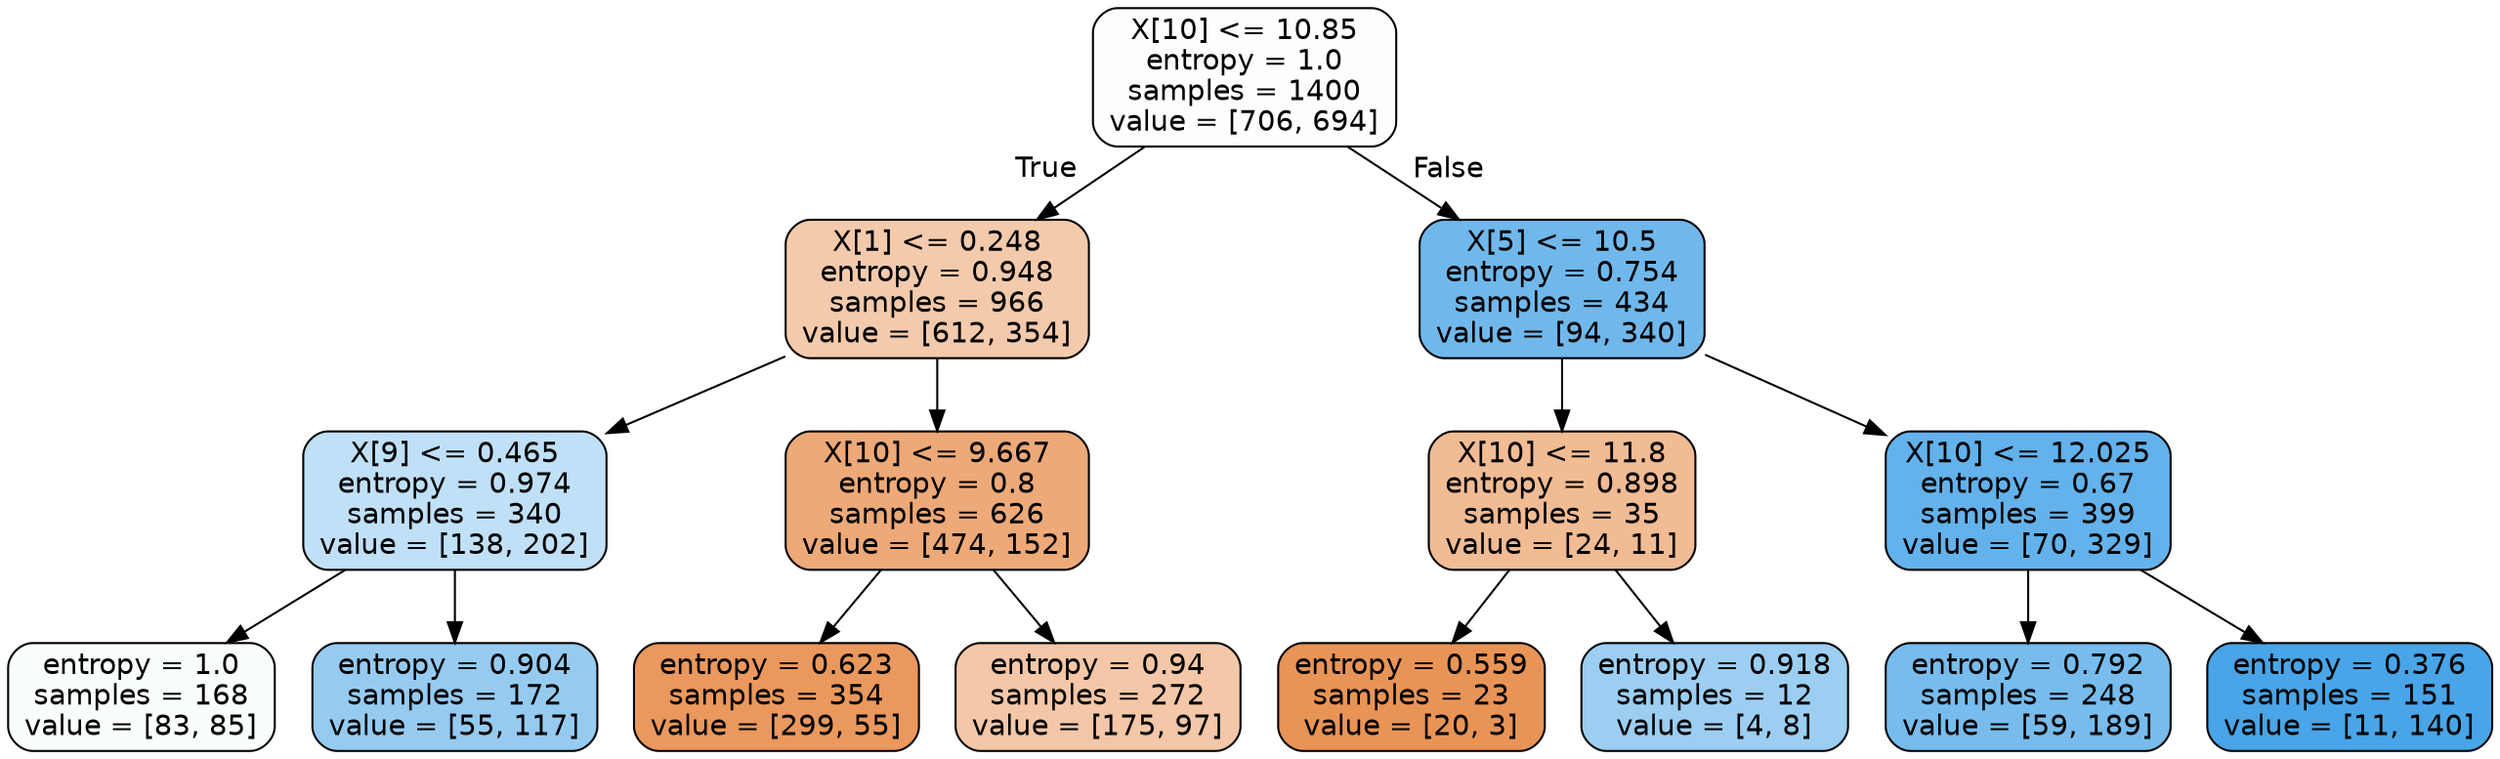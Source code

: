digraph Tree {
node [shape=box, style="filled, rounded", color="black", fontname="helvetica"] ;
edge [fontname="helvetica"] ;
0 [label="X[10] <= 10.85\nentropy = 1.0\nsamples = 1400\nvalue = [706, 694]", fillcolor="#fffdfc"] ;
1 [label="X[1] <= 0.248\nentropy = 0.948\nsamples = 966\nvalue = [612, 354]", fillcolor="#f4caac"] ;
0 -> 1 [labeldistance=2.5, labelangle=45, headlabel="True"] ;
2 [label="X[9] <= 0.465\nentropy = 0.974\nsamples = 340\nvalue = [138, 202]", fillcolor="#c0e0f7"] ;
1 -> 2 ;
3 [label="entropy = 1.0\nsamples = 168\nvalue = [83, 85]", fillcolor="#fafdfe"] ;
2 -> 3 ;
4 [label="entropy = 0.904\nsamples = 172\nvalue = [55, 117]", fillcolor="#96cbf1"] ;
2 -> 4 ;
5 [label="X[10] <= 9.667\nentropy = 0.8\nsamples = 626\nvalue = [474, 152]", fillcolor="#eda978"] ;
1 -> 5 ;
6 [label="entropy = 0.623\nsamples = 354\nvalue = [299, 55]", fillcolor="#ea985d"] ;
5 -> 6 ;
7 [label="entropy = 0.94\nsamples = 272\nvalue = [175, 97]", fillcolor="#f3c7a7"] ;
5 -> 7 ;
8 [label="X[5] <= 10.5\nentropy = 0.754\nsamples = 434\nvalue = [94, 340]", fillcolor="#70b8ec"] ;
0 -> 8 [labeldistance=2.5, labelangle=-45, headlabel="False"] ;
9 [label="X[10] <= 11.8\nentropy = 0.898\nsamples = 35\nvalue = [24, 11]", fillcolor="#f1bb94"] ;
8 -> 9 ;
10 [label="entropy = 0.559\nsamples = 23\nvalue = [20, 3]", fillcolor="#e99457"] ;
9 -> 10 ;
11 [label="entropy = 0.918\nsamples = 12\nvalue = [4, 8]", fillcolor="#9ccef2"] ;
9 -> 11 ;
12 [label="X[10] <= 12.025\nentropy = 0.67\nsamples = 399\nvalue = [70, 329]", fillcolor="#63b2eb"] ;
8 -> 12 ;
13 [label="entropy = 0.792\nsamples = 248\nvalue = [59, 189]", fillcolor="#77bced"] ;
12 -> 13 ;
14 [label="entropy = 0.376\nsamples = 151\nvalue = [11, 140]", fillcolor="#49a5e7"] ;
12 -> 14 ;
}